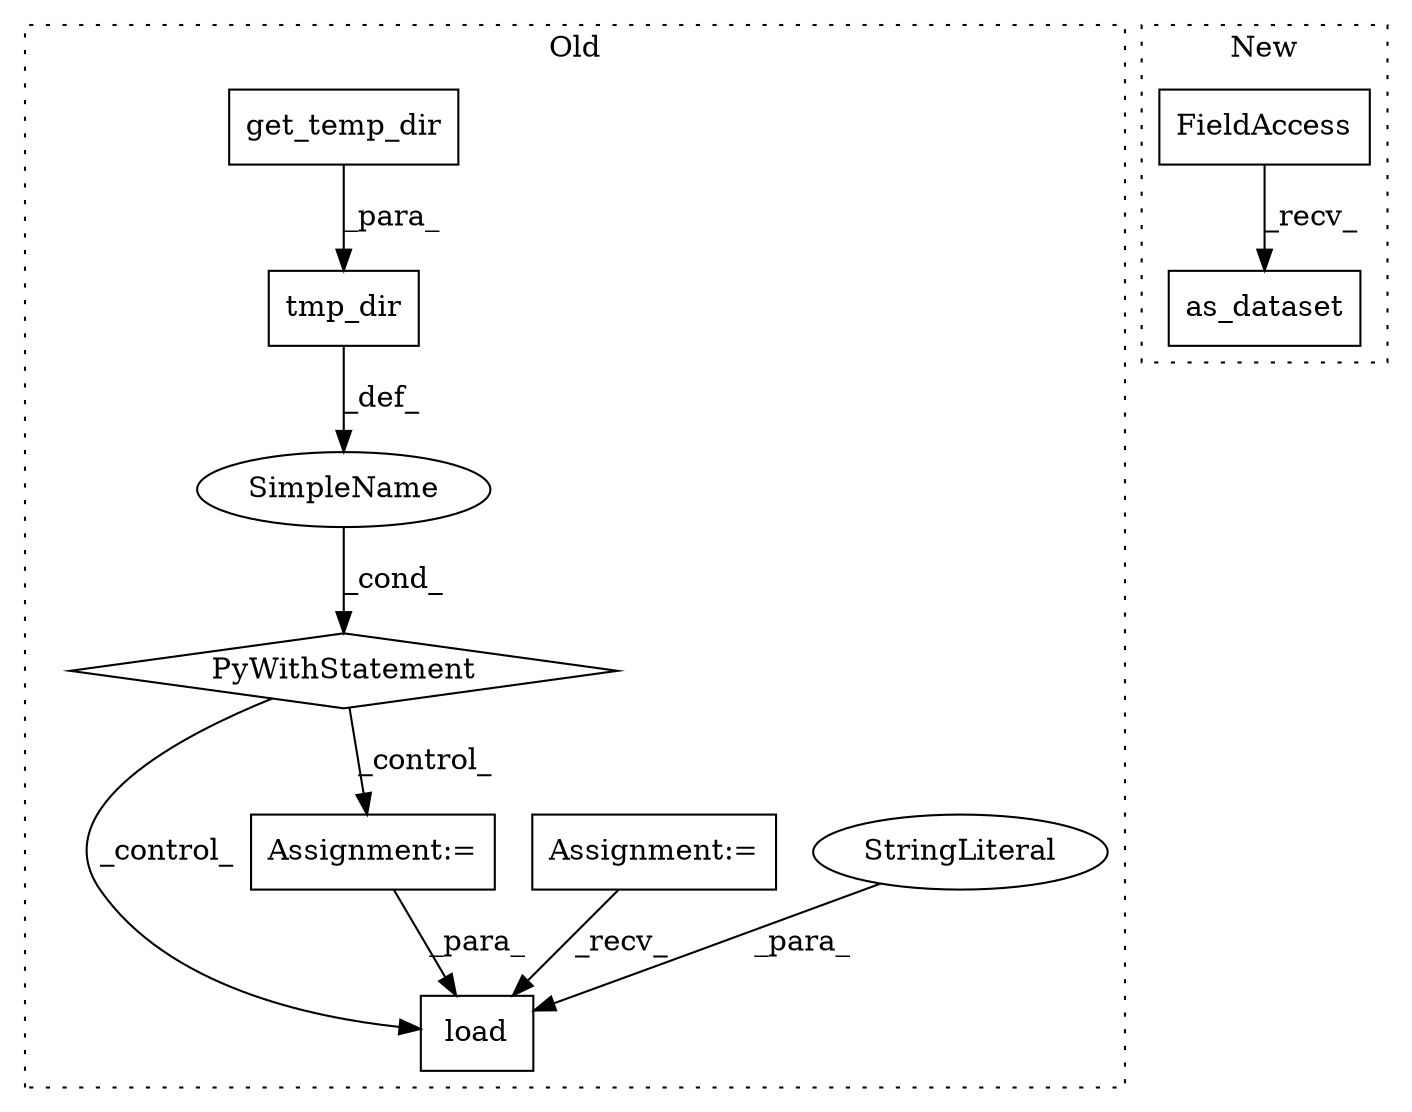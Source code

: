 digraph G {
subgraph cluster0 {
1 [label="load" a="32" s="5125,5205" l="5,1" shape="box"];
3 [label="StringLiteral" a="45" s="5130" l="32" shape="ellipse"];
4 [label="SimpleName" a="42" s="" l="" shape="ellipse"];
5 [label="PyWithStatement" a="104" s="5002,5048" l="10,2" shape="diamond"];
7 [label="Assignment:=" a="7" s="5062" l="7" shape="box"];
8 [label="Assignment:=" a="7" s="4935" l="10" shape="box"];
9 [label="get_temp_dir" a="32" s="5033" l="14" shape="box"];
10 [label="tmp_dir" a="32" s="5020,5047" l="8,1" shape="box"];
label = "Old";
style="dotted";
}
subgraph cluster1 {
2 [label="as_dataset" a="32" s="5170,5215" l="11,1" shape="box"];
6 [label="FieldAccess" a="22" s="5157" l="12" shape="box"];
label = "New";
style="dotted";
}
3 -> 1 [label="_para_"];
4 -> 5 [label="_cond_"];
5 -> 1 [label="_control_"];
5 -> 7 [label="_control_"];
6 -> 2 [label="_recv_"];
7 -> 1 [label="_para_"];
8 -> 1 [label="_recv_"];
9 -> 10 [label="_para_"];
10 -> 4 [label="_def_"];
}